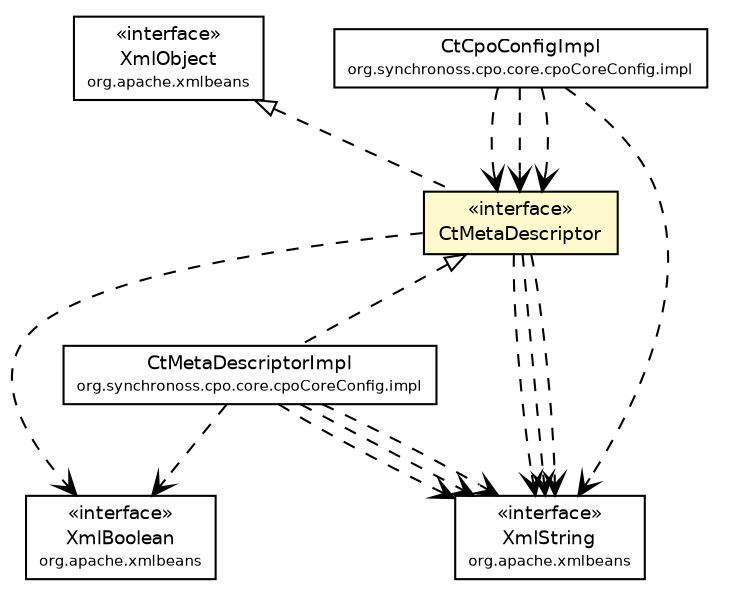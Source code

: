 #!/usr/local/bin/dot
#
# Class diagram 
# Generated by UmlGraph version 4.6 (http://www.spinellis.gr/sw/umlgraph)
#

digraph G {
	edge [fontname="Helvetica",fontsize=10,labelfontname="Helvetica",labelfontsize=10];
	node [fontname="Helvetica",fontsize=10,shape=plaintext];
	// org.synchronoss.cpo.core.cpoCoreConfig.CtMetaDescriptor
	c28320 [label=<<table border="0" cellborder="1" cellspacing="0" cellpadding="2" port="p" bgcolor="lemonChiffon" href="./CtMetaDescriptor.html">
		<tr><td><table border="0" cellspacing="0" cellpadding="1">
			<tr><td> &laquo;interface&raquo; </td></tr>
			<tr><td> CtMetaDescriptor </td></tr>
		</table></td></tr>
		</table>>, fontname="Helvetica", fontcolor="black", fontsize=9.0];
	// org.synchronoss.cpo.core.cpoCoreConfig.impl.CtMetaDescriptorImpl
	c28325 [label=<<table border="0" cellborder="1" cellspacing="0" cellpadding="2" port="p" href="./impl/CtMetaDescriptorImpl.html">
		<tr><td><table border="0" cellspacing="0" cellpadding="1">
			<tr><td> CtMetaDescriptorImpl </td></tr>
			<tr><td><font point-size="7.0"> org.synchronoss.cpo.core.cpoCoreConfig.impl </font></td></tr>
		</table></td></tr>
		</table>>, fontname="Helvetica", fontcolor="black", fontsize=9.0];
	// org.synchronoss.cpo.core.cpoCoreConfig.impl.CtCpoConfigImpl
	c28327 [label=<<table border="0" cellborder="1" cellspacing="0" cellpadding="2" port="p" href="./impl/CtCpoConfigImpl.html">
		<tr><td><table border="0" cellspacing="0" cellpadding="1">
			<tr><td> CtCpoConfigImpl </td></tr>
			<tr><td><font point-size="7.0"> org.synchronoss.cpo.core.cpoCoreConfig.impl </font></td></tr>
		</table></td></tr>
		</table>>, fontname="Helvetica", fontcolor="black", fontsize=9.0];
	//org.synchronoss.cpo.core.cpoCoreConfig.CtMetaDescriptor implements org.apache.xmlbeans.XmlObject
	c28440:p -> c28320:p [dir=back,arrowtail=empty,style=dashed];
	//org.synchronoss.cpo.core.cpoCoreConfig.impl.CtMetaDescriptorImpl implements org.synchronoss.cpo.core.cpoCoreConfig.CtMetaDescriptor
	c28320:p -> c28325:p [dir=back,arrowtail=empty,style=dashed];
	// org.synchronoss.cpo.core.cpoCoreConfig.CtMetaDescriptor DEPEND org.apache.xmlbeans.XmlString
	c28320:p -> c28441:p [taillabel="", label="", headlabel="", fontname="Helvetica", fontcolor="black", fontsize=10.0, color="black", arrowhead=open, style=dashed];
	// org.synchronoss.cpo.core.cpoCoreConfig.CtMetaDescriptor DEPEND org.apache.xmlbeans.XmlString
	c28320:p -> c28441:p [taillabel="", label="", headlabel="", fontname="Helvetica", fontcolor="black", fontsize=10.0, color="black", arrowhead=open, style=dashed];
	// org.synchronoss.cpo.core.cpoCoreConfig.CtMetaDescriptor DEPEND org.apache.xmlbeans.XmlBoolean
	c28320:p -> c28442:p [taillabel="", label="", headlabel="", fontname="Helvetica", fontcolor="black", fontsize=10.0, color="black", arrowhead=open, style=dashed];
	// org.synchronoss.cpo.core.cpoCoreConfig.CtMetaDescriptor DEPEND org.apache.xmlbeans.XmlString
	c28320:p -> c28441:p [taillabel="", label="", headlabel="", fontname="Helvetica", fontcolor="black", fontsize=10.0, color="black", arrowhead=open, style=dashed];
	// org.synchronoss.cpo.core.cpoCoreConfig.impl.CtMetaDescriptorImpl DEPEND org.apache.xmlbeans.XmlString
	c28325:p -> c28441:p [taillabel="", label="", headlabel="", fontname="Helvetica", fontcolor="black", fontsize=10.0, color="black", arrowhead=open, style=dashed];
	// org.synchronoss.cpo.core.cpoCoreConfig.impl.CtMetaDescriptorImpl DEPEND org.apache.xmlbeans.XmlString
	c28325:p -> c28441:p [taillabel="", label="", headlabel="", fontname="Helvetica", fontcolor="black", fontsize=10.0, color="black", arrowhead=open, style=dashed];
	// org.synchronoss.cpo.core.cpoCoreConfig.impl.CtMetaDescriptorImpl DEPEND org.apache.xmlbeans.XmlString
	c28325:p -> c28441:p [taillabel="", label="", headlabel="", fontname="Helvetica", fontcolor="black", fontsize=10.0, color="black", arrowhead=open, style=dashed];
	// org.synchronoss.cpo.core.cpoCoreConfig.impl.CtMetaDescriptorImpl DEPEND org.apache.xmlbeans.XmlBoolean
	c28325:p -> c28442:p [taillabel="", label="", headlabel="", fontname="Helvetica", fontcolor="black", fontsize=10.0, color="black", arrowhead=open, style=dashed];
	// org.synchronoss.cpo.core.cpoCoreConfig.impl.CtCpoConfigImpl DEPEND org.synchronoss.cpo.core.cpoCoreConfig.CtMetaDescriptor
	c28327:p -> c28320:p [taillabel="", label="", headlabel="", fontname="Helvetica", fontcolor="black", fontsize=10.0, color="black", arrowhead=open, style=dashed];
	// org.synchronoss.cpo.core.cpoCoreConfig.impl.CtCpoConfigImpl DEPEND org.synchronoss.cpo.core.cpoCoreConfig.CtMetaDescriptor
	c28327:p -> c28320:p [taillabel="", label="", headlabel="", fontname="Helvetica", fontcolor="black", fontsize=10.0, color="black", arrowhead=open, style=dashed];
	// org.synchronoss.cpo.core.cpoCoreConfig.impl.CtCpoConfigImpl DEPEND org.synchronoss.cpo.core.cpoCoreConfig.CtMetaDescriptor
	c28327:p -> c28320:p [taillabel="", label="", headlabel="", fontname="Helvetica", fontcolor="black", fontsize=10.0, color="black", arrowhead=open, style=dashed];
	// org.synchronoss.cpo.core.cpoCoreConfig.impl.CtCpoConfigImpl DEPEND org.apache.xmlbeans.XmlString
	c28327:p -> c28441:p [taillabel="", label="", headlabel="", fontname="Helvetica", fontcolor="black", fontsize=10.0, color="black", arrowhead=open, style=dashed];
	// org.apache.xmlbeans.XmlObject
	c28440 [label=<<table border="0" cellborder="1" cellspacing="0" cellpadding="2" port="p" href="http://java.sun.com/j2se/1.4.2/docs/api/org/apache/xmlbeans/XmlObject.html">
		<tr><td><table border="0" cellspacing="0" cellpadding="1">
			<tr><td> &laquo;interface&raquo; </td></tr>
			<tr><td> XmlObject </td></tr>
			<tr><td><font point-size="7.0"> org.apache.xmlbeans </font></td></tr>
		</table></td></tr>
		</table>>, fontname="Helvetica", fontcolor="black", fontsize=9.0];
	// org.apache.xmlbeans.XmlString
	c28441 [label=<<table border="0" cellborder="1" cellspacing="0" cellpadding="2" port="p" href="http://java.sun.com/j2se/1.4.2/docs/api/org/apache/xmlbeans/XmlString.html">
		<tr><td><table border="0" cellspacing="0" cellpadding="1">
			<tr><td> &laquo;interface&raquo; </td></tr>
			<tr><td> XmlString </td></tr>
			<tr><td><font point-size="7.0"> org.apache.xmlbeans </font></td></tr>
		</table></td></tr>
		</table>>, fontname="Helvetica", fontcolor="black", fontsize=9.0];
	// org.apache.xmlbeans.XmlBoolean
	c28442 [label=<<table border="0" cellborder="1" cellspacing="0" cellpadding="2" port="p" href="http://java.sun.com/j2se/1.4.2/docs/api/org/apache/xmlbeans/XmlBoolean.html">
		<tr><td><table border="0" cellspacing="0" cellpadding="1">
			<tr><td> &laquo;interface&raquo; </td></tr>
			<tr><td> XmlBoolean </td></tr>
			<tr><td><font point-size="7.0"> org.apache.xmlbeans </font></td></tr>
		</table></td></tr>
		</table>>, fontname="Helvetica", fontcolor="black", fontsize=9.0];
}

